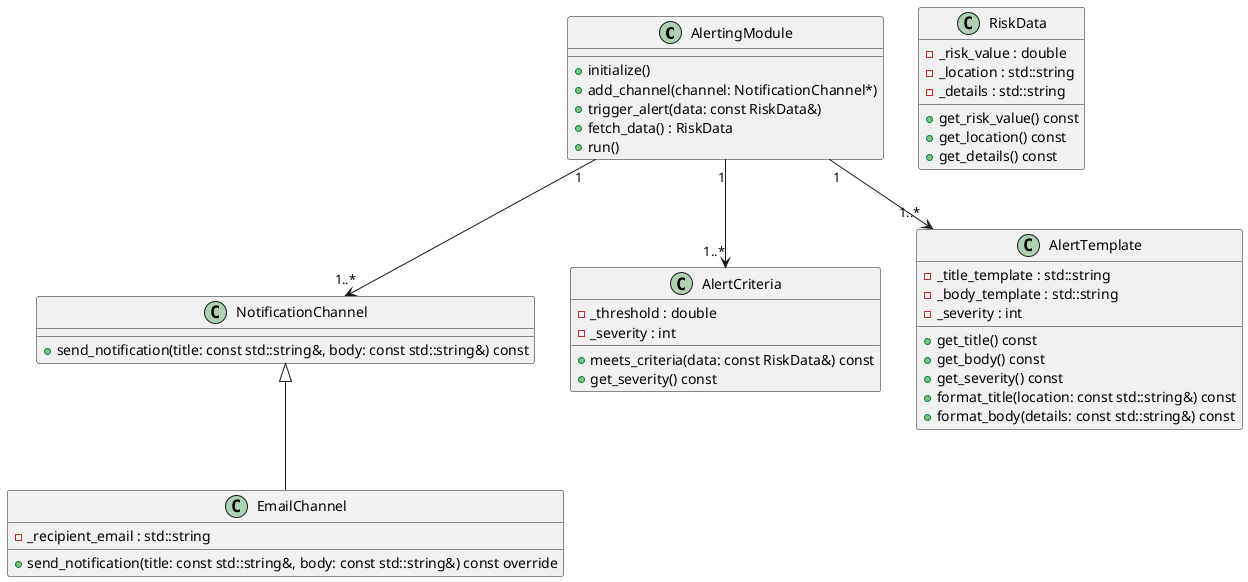 @startuml Alerting Module (AM) - Class Diagram
class AlertingModule {
  +initialize()
  +add_channel(channel: NotificationChannel*)
  +trigger_alert(data: const RiskData&)
  +fetch_data() : RiskData
  +run()
}

class NotificationChannel {
  +send_notification(title: const std::string&, body: const std::string&) const
}

class EmailChannel {
  -_recipient_email : std::string
  +send_notification(title: const std::string&, body: const std::string&) const override
}

class AlertCriteria {
  -_threshold : double
  -_severity : int
  +meets_criteria(data: const RiskData&) const
  +get_severity() const
}

class RiskData {
  -_risk_value : double
  -_location : std::string
  -_details : std::string
  +get_risk_value() const
  +get_location() const
  +get_details() const
}

class AlertTemplate {
  -_title_template : std::string
  -_body_template : std::string
  -_severity : int
  +get_title() const
  +get_body() const
  +get_severity() const
  +format_title(location: const std::string&) const
  +format_body(details: const std::string&) const
}

AlertingModule "1" --> "1..*" AlertCriteria
AlertingModule "1" --> "1..*" AlertTemplate
AlertingModule "1" --> "1..*" NotificationChannel
NotificationChannel <|-- EmailChannel
@enduml